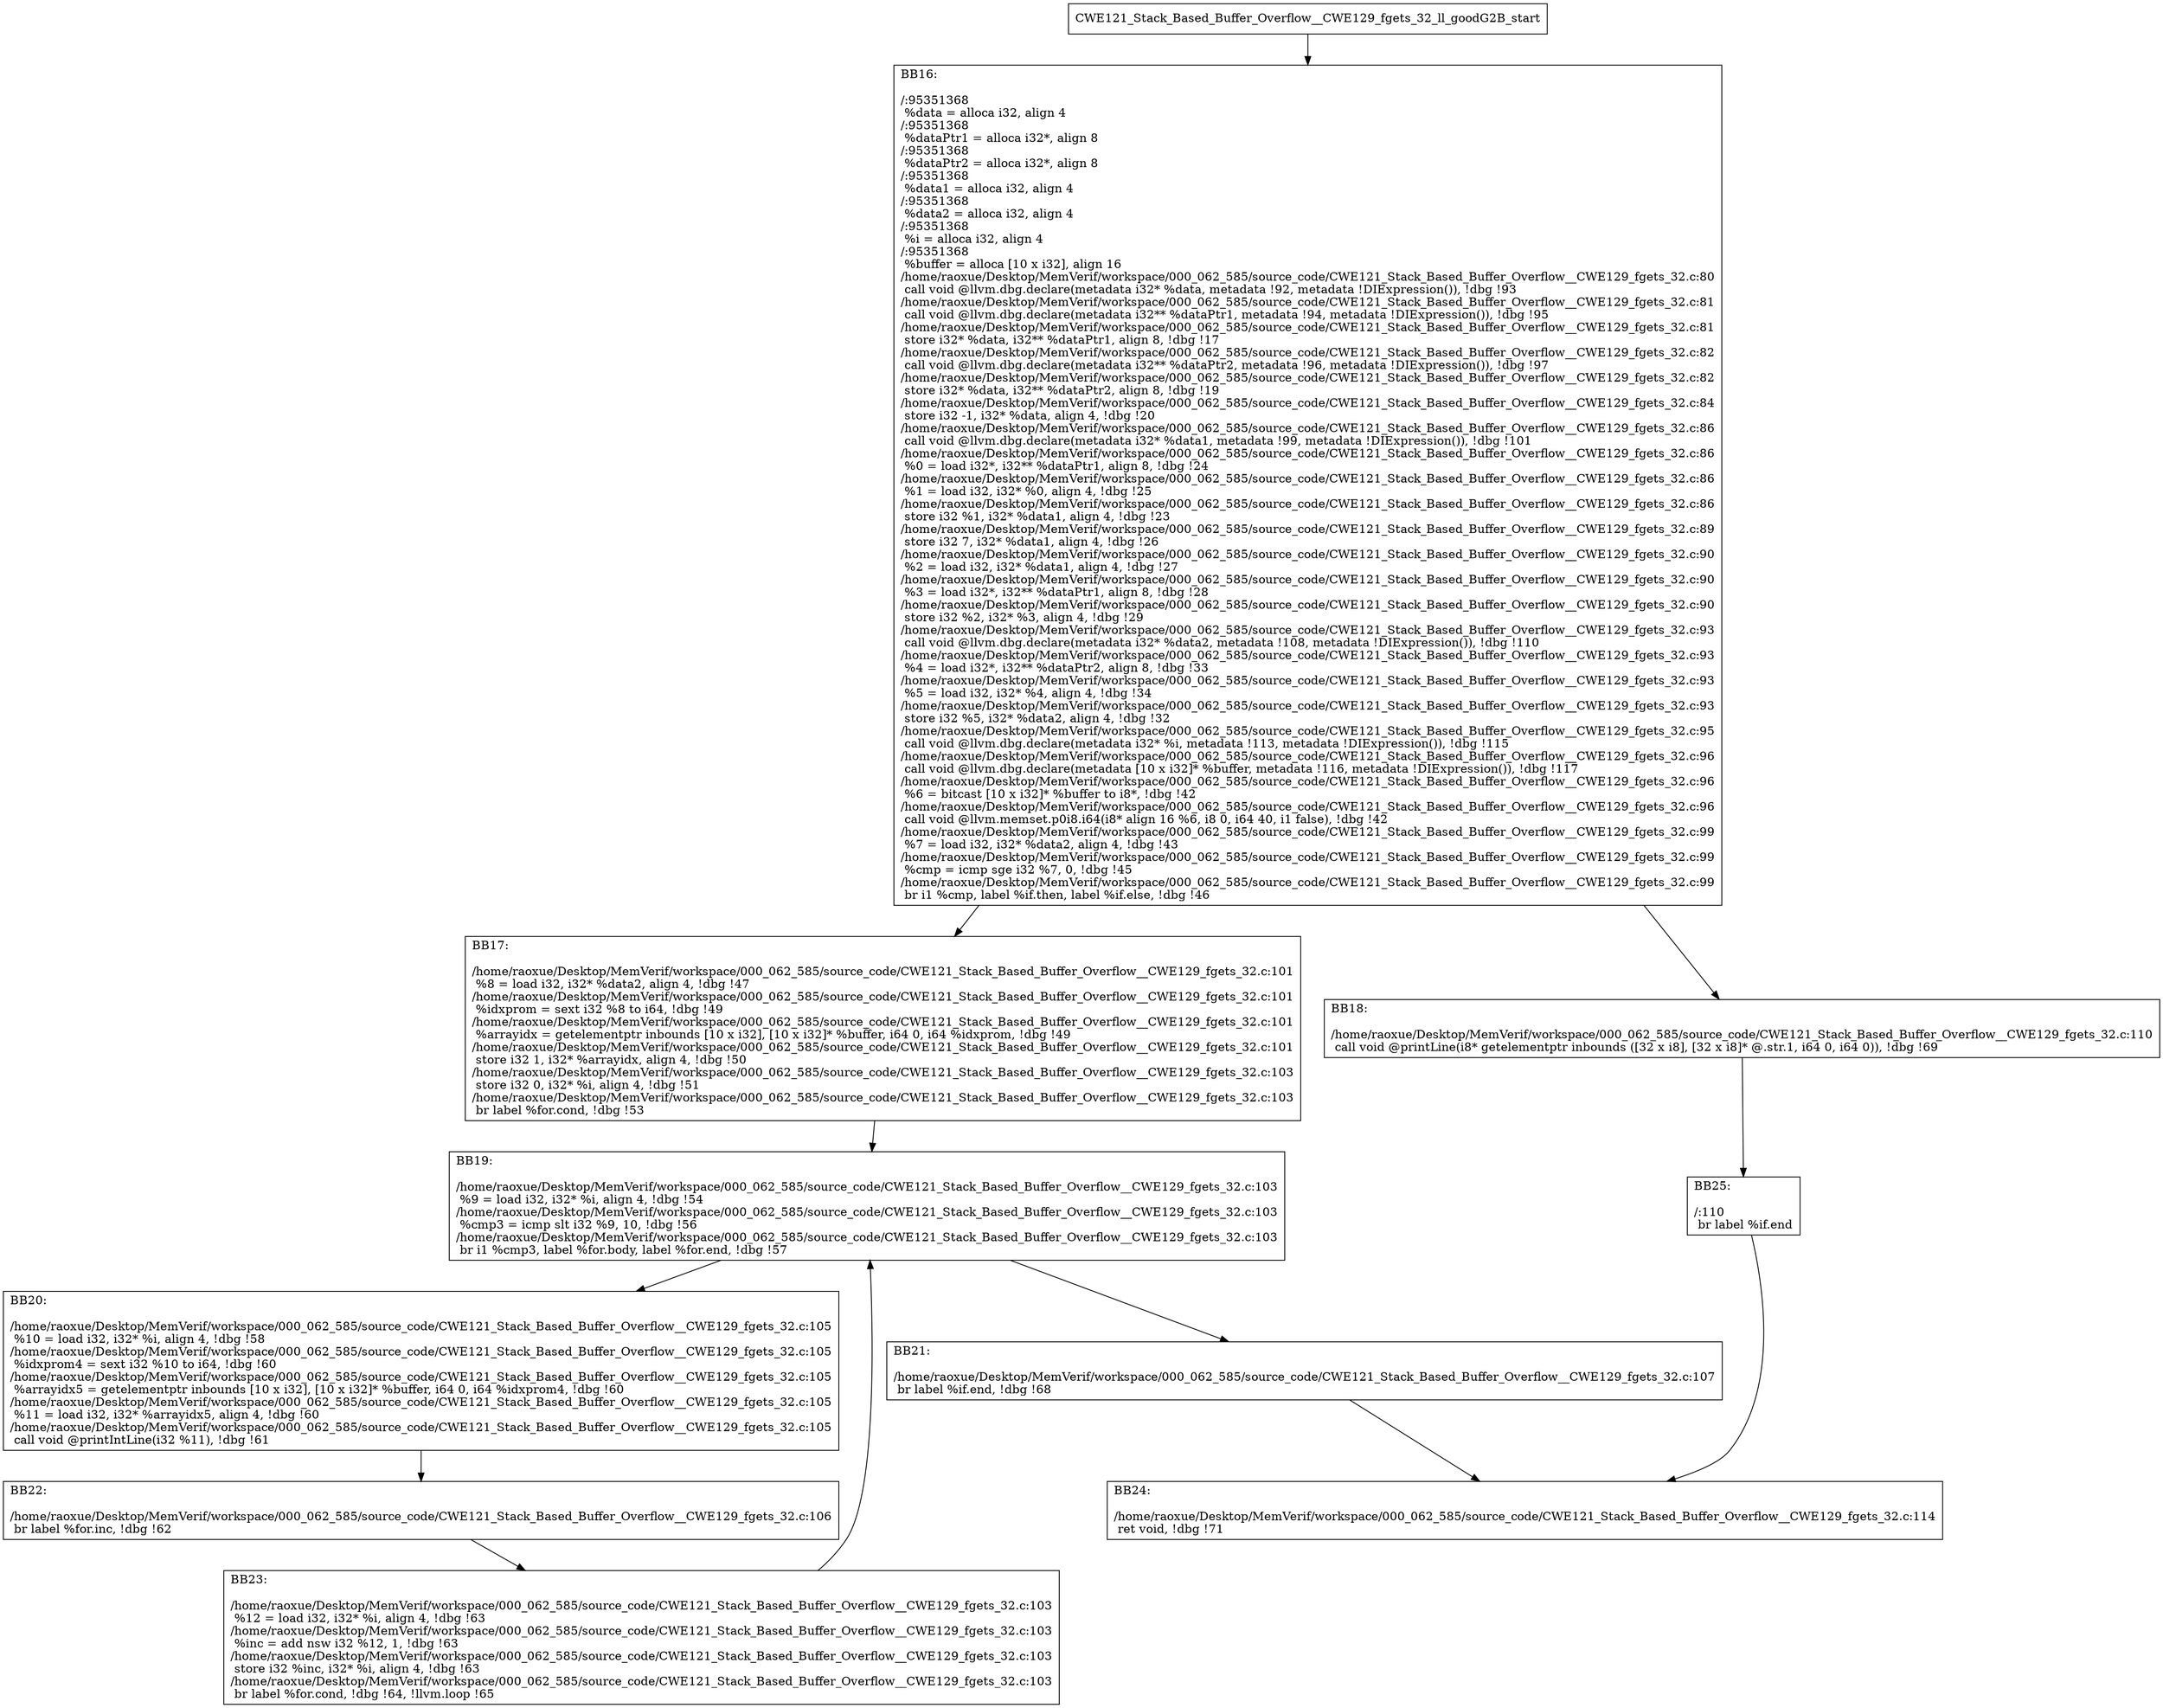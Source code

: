 digraph "CFG for'CWE121_Stack_Based_Buffer_Overflow__CWE129_fgets_32_ll_goodG2B' function" {
	BBCWE121_Stack_Based_Buffer_Overflow__CWE129_fgets_32_ll_goodG2B_start[shape=record,label="{CWE121_Stack_Based_Buffer_Overflow__CWE129_fgets_32_ll_goodG2B_start}"];
	BBCWE121_Stack_Based_Buffer_Overflow__CWE129_fgets_32_ll_goodG2B_start-> CWE121_Stack_Based_Buffer_Overflow__CWE129_fgets_32_ll_goodG2BBB16;
	CWE121_Stack_Based_Buffer_Overflow__CWE129_fgets_32_ll_goodG2BBB16 [shape=record, label="{BB16:\l\l/:95351368\l
  %data = alloca i32, align 4\l
/:95351368\l
  %dataPtr1 = alloca i32*, align 8\l
/:95351368\l
  %dataPtr2 = alloca i32*, align 8\l
/:95351368\l
  %data1 = alloca i32, align 4\l
/:95351368\l
  %data2 = alloca i32, align 4\l
/:95351368\l
  %i = alloca i32, align 4\l
/:95351368\l
  %buffer = alloca [10 x i32], align 16\l
/home/raoxue/Desktop/MemVerif/workspace/000_062_585/source_code/CWE121_Stack_Based_Buffer_Overflow__CWE129_fgets_32.c:80\l
  call void @llvm.dbg.declare(metadata i32* %data, metadata !92, metadata !DIExpression()), !dbg !93\l
/home/raoxue/Desktop/MemVerif/workspace/000_062_585/source_code/CWE121_Stack_Based_Buffer_Overflow__CWE129_fgets_32.c:81\l
  call void @llvm.dbg.declare(metadata i32** %dataPtr1, metadata !94, metadata !DIExpression()), !dbg !95\l
/home/raoxue/Desktop/MemVerif/workspace/000_062_585/source_code/CWE121_Stack_Based_Buffer_Overflow__CWE129_fgets_32.c:81\l
  store i32* %data, i32** %dataPtr1, align 8, !dbg !17\l
/home/raoxue/Desktop/MemVerif/workspace/000_062_585/source_code/CWE121_Stack_Based_Buffer_Overflow__CWE129_fgets_32.c:82\l
  call void @llvm.dbg.declare(metadata i32** %dataPtr2, metadata !96, metadata !DIExpression()), !dbg !97\l
/home/raoxue/Desktop/MemVerif/workspace/000_062_585/source_code/CWE121_Stack_Based_Buffer_Overflow__CWE129_fgets_32.c:82\l
  store i32* %data, i32** %dataPtr2, align 8, !dbg !19\l
/home/raoxue/Desktop/MemVerif/workspace/000_062_585/source_code/CWE121_Stack_Based_Buffer_Overflow__CWE129_fgets_32.c:84\l
  store i32 -1, i32* %data, align 4, !dbg !20\l
/home/raoxue/Desktop/MemVerif/workspace/000_062_585/source_code/CWE121_Stack_Based_Buffer_Overflow__CWE129_fgets_32.c:86\l
  call void @llvm.dbg.declare(metadata i32* %data1, metadata !99, metadata !DIExpression()), !dbg !101\l
/home/raoxue/Desktop/MemVerif/workspace/000_062_585/source_code/CWE121_Stack_Based_Buffer_Overflow__CWE129_fgets_32.c:86\l
  %0 = load i32*, i32** %dataPtr1, align 8, !dbg !24\l
/home/raoxue/Desktop/MemVerif/workspace/000_062_585/source_code/CWE121_Stack_Based_Buffer_Overflow__CWE129_fgets_32.c:86\l
  %1 = load i32, i32* %0, align 4, !dbg !25\l
/home/raoxue/Desktop/MemVerif/workspace/000_062_585/source_code/CWE121_Stack_Based_Buffer_Overflow__CWE129_fgets_32.c:86\l
  store i32 %1, i32* %data1, align 4, !dbg !23\l
/home/raoxue/Desktop/MemVerif/workspace/000_062_585/source_code/CWE121_Stack_Based_Buffer_Overflow__CWE129_fgets_32.c:89\l
  store i32 7, i32* %data1, align 4, !dbg !26\l
/home/raoxue/Desktop/MemVerif/workspace/000_062_585/source_code/CWE121_Stack_Based_Buffer_Overflow__CWE129_fgets_32.c:90\l
  %2 = load i32, i32* %data1, align 4, !dbg !27\l
/home/raoxue/Desktop/MemVerif/workspace/000_062_585/source_code/CWE121_Stack_Based_Buffer_Overflow__CWE129_fgets_32.c:90\l
  %3 = load i32*, i32** %dataPtr1, align 8, !dbg !28\l
/home/raoxue/Desktop/MemVerif/workspace/000_062_585/source_code/CWE121_Stack_Based_Buffer_Overflow__CWE129_fgets_32.c:90\l
  store i32 %2, i32* %3, align 4, !dbg !29\l
/home/raoxue/Desktop/MemVerif/workspace/000_062_585/source_code/CWE121_Stack_Based_Buffer_Overflow__CWE129_fgets_32.c:93\l
  call void @llvm.dbg.declare(metadata i32* %data2, metadata !108, metadata !DIExpression()), !dbg !110\l
/home/raoxue/Desktop/MemVerif/workspace/000_062_585/source_code/CWE121_Stack_Based_Buffer_Overflow__CWE129_fgets_32.c:93\l
  %4 = load i32*, i32** %dataPtr2, align 8, !dbg !33\l
/home/raoxue/Desktop/MemVerif/workspace/000_062_585/source_code/CWE121_Stack_Based_Buffer_Overflow__CWE129_fgets_32.c:93\l
  %5 = load i32, i32* %4, align 4, !dbg !34\l
/home/raoxue/Desktop/MemVerif/workspace/000_062_585/source_code/CWE121_Stack_Based_Buffer_Overflow__CWE129_fgets_32.c:93\l
  store i32 %5, i32* %data2, align 4, !dbg !32\l
/home/raoxue/Desktop/MemVerif/workspace/000_062_585/source_code/CWE121_Stack_Based_Buffer_Overflow__CWE129_fgets_32.c:95\l
  call void @llvm.dbg.declare(metadata i32* %i, metadata !113, metadata !DIExpression()), !dbg !115\l
/home/raoxue/Desktop/MemVerif/workspace/000_062_585/source_code/CWE121_Stack_Based_Buffer_Overflow__CWE129_fgets_32.c:96\l
  call void @llvm.dbg.declare(metadata [10 x i32]* %buffer, metadata !116, metadata !DIExpression()), !dbg !117\l
/home/raoxue/Desktop/MemVerif/workspace/000_062_585/source_code/CWE121_Stack_Based_Buffer_Overflow__CWE129_fgets_32.c:96\l
  %6 = bitcast [10 x i32]* %buffer to i8*, !dbg !42\l
/home/raoxue/Desktop/MemVerif/workspace/000_062_585/source_code/CWE121_Stack_Based_Buffer_Overflow__CWE129_fgets_32.c:96\l
  call void @llvm.memset.p0i8.i64(i8* align 16 %6, i8 0, i64 40, i1 false), !dbg !42\l
/home/raoxue/Desktop/MemVerif/workspace/000_062_585/source_code/CWE121_Stack_Based_Buffer_Overflow__CWE129_fgets_32.c:99\l
  %7 = load i32, i32* %data2, align 4, !dbg !43\l
/home/raoxue/Desktop/MemVerif/workspace/000_062_585/source_code/CWE121_Stack_Based_Buffer_Overflow__CWE129_fgets_32.c:99\l
  %cmp = icmp sge i32 %7, 0, !dbg !45\l
/home/raoxue/Desktop/MemVerif/workspace/000_062_585/source_code/CWE121_Stack_Based_Buffer_Overflow__CWE129_fgets_32.c:99\l
  br i1 %cmp, label %if.then, label %if.else, !dbg !46\l
}"];
	CWE121_Stack_Based_Buffer_Overflow__CWE129_fgets_32_ll_goodG2BBB16-> CWE121_Stack_Based_Buffer_Overflow__CWE129_fgets_32_ll_goodG2BBB17;
	CWE121_Stack_Based_Buffer_Overflow__CWE129_fgets_32_ll_goodG2BBB16-> CWE121_Stack_Based_Buffer_Overflow__CWE129_fgets_32_ll_goodG2BBB18;
	CWE121_Stack_Based_Buffer_Overflow__CWE129_fgets_32_ll_goodG2BBB17 [shape=record, label="{BB17:\l\l/home/raoxue/Desktop/MemVerif/workspace/000_062_585/source_code/CWE121_Stack_Based_Buffer_Overflow__CWE129_fgets_32.c:101\l
  %8 = load i32, i32* %data2, align 4, !dbg !47\l
/home/raoxue/Desktop/MemVerif/workspace/000_062_585/source_code/CWE121_Stack_Based_Buffer_Overflow__CWE129_fgets_32.c:101\l
  %idxprom = sext i32 %8 to i64, !dbg !49\l
/home/raoxue/Desktop/MemVerif/workspace/000_062_585/source_code/CWE121_Stack_Based_Buffer_Overflow__CWE129_fgets_32.c:101\l
  %arrayidx = getelementptr inbounds [10 x i32], [10 x i32]* %buffer, i64 0, i64 %idxprom, !dbg !49\l
/home/raoxue/Desktop/MemVerif/workspace/000_062_585/source_code/CWE121_Stack_Based_Buffer_Overflow__CWE129_fgets_32.c:101\l
  store i32 1, i32* %arrayidx, align 4, !dbg !50\l
/home/raoxue/Desktop/MemVerif/workspace/000_062_585/source_code/CWE121_Stack_Based_Buffer_Overflow__CWE129_fgets_32.c:103\l
  store i32 0, i32* %i, align 4, !dbg !51\l
/home/raoxue/Desktop/MemVerif/workspace/000_062_585/source_code/CWE121_Stack_Based_Buffer_Overflow__CWE129_fgets_32.c:103\l
  br label %for.cond, !dbg !53\l
}"];
	CWE121_Stack_Based_Buffer_Overflow__CWE129_fgets_32_ll_goodG2BBB17-> CWE121_Stack_Based_Buffer_Overflow__CWE129_fgets_32_ll_goodG2BBB19;
	CWE121_Stack_Based_Buffer_Overflow__CWE129_fgets_32_ll_goodG2BBB19 [shape=record, label="{BB19:\l\l/home/raoxue/Desktop/MemVerif/workspace/000_062_585/source_code/CWE121_Stack_Based_Buffer_Overflow__CWE129_fgets_32.c:103\l
  %9 = load i32, i32* %i, align 4, !dbg !54\l
/home/raoxue/Desktop/MemVerif/workspace/000_062_585/source_code/CWE121_Stack_Based_Buffer_Overflow__CWE129_fgets_32.c:103\l
  %cmp3 = icmp slt i32 %9, 10, !dbg !56\l
/home/raoxue/Desktop/MemVerif/workspace/000_062_585/source_code/CWE121_Stack_Based_Buffer_Overflow__CWE129_fgets_32.c:103\l
  br i1 %cmp3, label %for.body, label %for.end, !dbg !57\l
}"];
	CWE121_Stack_Based_Buffer_Overflow__CWE129_fgets_32_ll_goodG2BBB19-> CWE121_Stack_Based_Buffer_Overflow__CWE129_fgets_32_ll_goodG2BBB20;
	CWE121_Stack_Based_Buffer_Overflow__CWE129_fgets_32_ll_goodG2BBB19-> CWE121_Stack_Based_Buffer_Overflow__CWE129_fgets_32_ll_goodG2BBB21;
	CWE121_Stack_Based_Buffer_Overflow__CWE129_fgets_32_ll_goodG2BBB20 [shape=record, label="{BB20:\l\l/home/raoxue/Desktop/MemVerif/workspace/000_062_585/source_code/CWE121_Stack_Based_Buffer_Overflow__CWE129_fgets_32.c:105\l
  %10 = load i32, i32* %i, align 4, !dbg !58\l
/home/raoxue/Desktop/MemVerif/workspace/000_062_585/source_code/CWE121_Stack_Based_Buffer_Overflow__CWE129_fgets_32.c:105\l
  %idxprom4 = sext i32 %10 to i64, !dbg !60\l
/home/raoxue/Desktop/MemVerif/workspace/000_062_585/source_code/CWE121_Stack_Based_Buffer_Overflow__CWE129_fgets_32.c:105\l
  %arrayidx5 = getelementptr inbounds [10 x i32], [10 x i32]* %buffer, i64 0, i64 %idxprom4, !dbg !60\l
/home/raoxue/Desktop/MemVerif/workspace/000_062_585/source_code/CWE121_Stack_Based_Buffer_Overflow__CWE129_fgets_32.c:105\l
  %11 = load i32, i32* %arrayidx5, align 4, !dbg !60\l
/home/raoxue/Desktop/MemVerif/workspace/000_062_585/source_code/CWE121_Stack_Based_Buffer_Overflow__CWE129_fgets_32.c:105\l
  call void @printIntLine(i32 %11), !dbg !61\l
}"];
	CWE121_Stack_Based_Buffer_Overflow__CWE129_fgets_32_ll_goodG2BBB20-> CWE121_Stack_Based_Buffer_Overflow__CWE129_fgets_32_ll_goodG2BBB22;
	CWE121_Stack_Based_Buffer_Overflow__CWE129_fgets_32_ll_goodG2BBB22 [shape=record, label="{BB22:\l\l/home/raoxue/Desktop/MemVerif/workspace/000_062_585/source_code/CWE121_Stack_Based_Buffer_Overflow__CWE129_fgets_32.c:106\l
  br label %for.inc, !dbg !62\l
}"];
	CWE121_Stack_Based_Buffer_Overflow__CWE129_fgets_32_ll_goodG2BBB22-> CWE121_Stack_Based_Buffer_Overflow__CWE129_fgets_32_ll_goodG2BBB23;
	CWE121_Stack_Based_Buffer_Overflow__CWE129_fgets_32_ll_goodG2BBB23 [shape=record, label="{BB23:\l\l/home/raoxue/Desktop/MemVerif/workspace/000_062_585/source_code/CWE121_Stack_Based_Buffer_Overflow__CWE129_fgets_32.c:103\l
  %12 = load i32, i32* %i, align 4, !dbg !63\l
/home/raoxue/Desktop/MemVerif/workspace/000_062_585/source_code/CWE121_Stack_Based_Buffer_Overflow__CWE129_fgets_32.c:103\l
  %inc = add nsw i32 %12, 1, !dbg !63\l
/home/raoxue/Desktop/MemVerif/workspace/000_062_585/source_code/CWE121_Stack_Based_Buffer_Overflow__CWE129_fgets_32.c:103\l
  store i32 %inc, i32* %i, align 4, !dbg !63\l
/home/raoxue/Desktop/MemVerif/workspace/000_062_585/source_code/CWE121_Stack_Based_Buffer_Overflow__CWE129_fgets_32.c:103\l
  br label %for.cond, !dbg !64, !llvm.loop !65\l
}"];
	CWE121_Stack_Based_Buffer_Overflow__CWE129_fgets_32_ll_goodG2BBB23-> CWE121_Stack_Based_Buffer_Overflow__CWE129_fgets_32_ll_goodG2BBB19;
	CWE121_Stack_Based_Buffer_Overflow__CWE129_fgets_32_ll_goodG2BBB21 [shape=record, label="{BB21:\l\l/home/raoxue/Desktop/MemVerif/workspace/000_062_585/source_code/CWE121_Stack_Based_Buffer_Overflow__CWE129_fgets_32.c:107\l
  br label %if.end, !dbg !68\l
}"];
	CWE121_Stack_Based_Buffer_Overflow__CWE129_fgets_32_ll_goodG2BBB21-> CWE121_Stack_Based_Buffer_Overflow__CWE129_fgets_32_ll_goodG2BBB24;
	CWE121_Stack_Based_Buffer_Overflow__CWE129_fgets_32_ll_goodG2BBB18 [shape=record, label="{BB18:\l\l/home/raoxue/Desktop/MemVerif/workspace/000_062_585/source_code/CWE121_Stack_Based_Buffer_Overflow__CWE129_fgets_32.c:110\l
  call void @printLine(i8* getelementptr inbounds ([32 x i8], [32 x i8]* @.str.1, i64 0, i64 0)), !dbg !69\l
}"];
	CWE121_Stack_Based_Buffer_Overflow__CWE129_fgets_32_ll_goodG2BBB18-> CWE121_Stack_Based_Buffer_Overflow__CWE129_fgets_32_ll_goodG2BBB25;
	CWE121_Stack_Based_Buffer_Overflow__CWE129_fgets_32_ll_goodG2BBB25 [shape=record, label="{BB25:\l\l/:110\l
  br label %if.end\l
}"];
	CWE121_Stack_Based_Buffer_Overflow__CWE129_fgets_32_ll_goodG2BBB25-> CWE121_Stack_Based_Buffer_Overflow__CWE129_fgets_32_ll_goodG2BBB24;
	CWE121_Stack_Based_Buffer_Overflow__CWE129_fgets_32_ll_goodG2BBB24 [shape=record, label="{BB24:\l\l/home/raoxue/Desktop/MemVerif/workspace/000_062_585/source_code/CWE121_Stack_Based_Buffer_Overflow__CWE129_fgets_32.c:114\l
  ret void, !dbg !71\l
}"];
}
